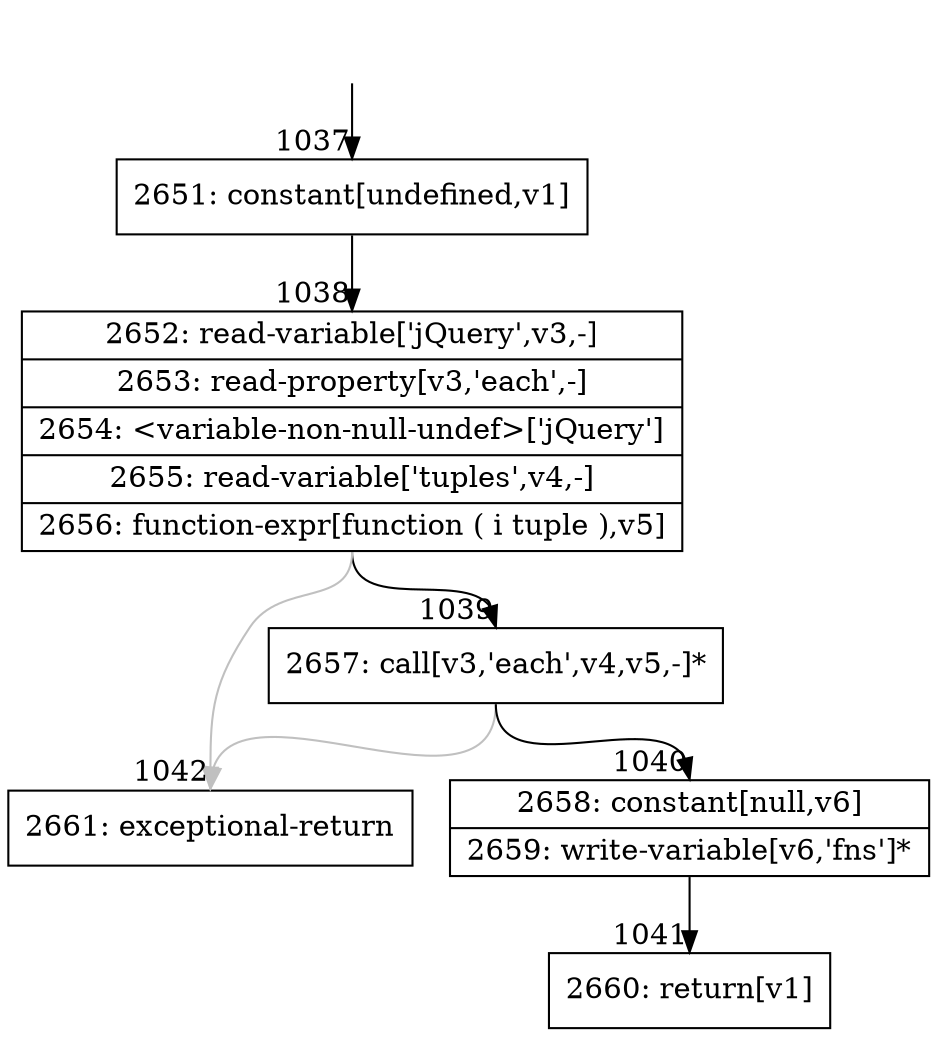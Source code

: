 digraph {
rankdir="TD"
BB_entry79[shape=none,label=""];
BB_entry79 -> BB1037 [tailport=s, headport=n, headlabel="    1037"]
BB1037 [shape=record label="{2651: constant[undefined,v1]}" ] 
BB1037 -> BB1038 [tailport=s, headport=n, headlabel="      1038"]
BB1038 [shape=record label="{2652: read-variable['jQuery',v3,-]|2653: read-property[v3,'each',-]|2654: \<variable-non-null-undef\>['jQuery']|2655: read-variable['tuples',v4,-]|2656: function-expr[function ( i tuple ),v5]}" ] 
BB1038 -> BB1039 [tailport=s, headport=n, headlabel="      1039"]
BB1038 -> BB1042 [tailport=s, headport=n, color=gray, headlabel="      1042"]
BB1039 [shape=record label="{2657: call[v3,'each',v4,v5,-]*}" ] 
BB1039 -> BB1040 [tailport=s, headport=n, headlabel="      1040"]
BB1039 -> BB1042 [tailport=s, headport=n, color=gray]
BB1040 [shape=record label="{2658: constant[null,v6]|2659: write-variable[v6,'fns']*}" ] 
BB1040 -> BB1041 [tailport=s, headport=n, headlabel="      1041"]
BB1041 [shape=record label="{2660: return[v1]}" ] 
BB1042 [shape=record label="{2661: exceptional-return}" ] 
}
